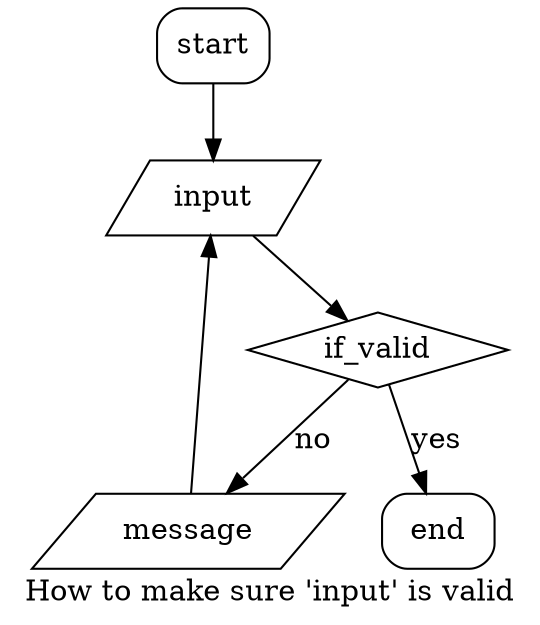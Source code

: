 // From <http://melp.nl/2013/08/flow-charts-in-code-enter-graphviz-and-the-dot-language/#:~:targetText=Flow%20charts%20are%20a%20typically,really%20is%20all%20you%20need.>
digraph {
    label="How to make sure 'input' is valid"
 
    start[shape="box", style=rounded];
    end[shape="box", style=rounded];
    if_valid[shape="diamond", style=""];
    message[shape="parallelogram", style=""]
    input[shape="parallelogram", style=""]
 
    start -> input;
    input -> if_valid;
    if_valid -> message[label="no"];
    if_valid -> end[label="yes"];
    message -> input;
}